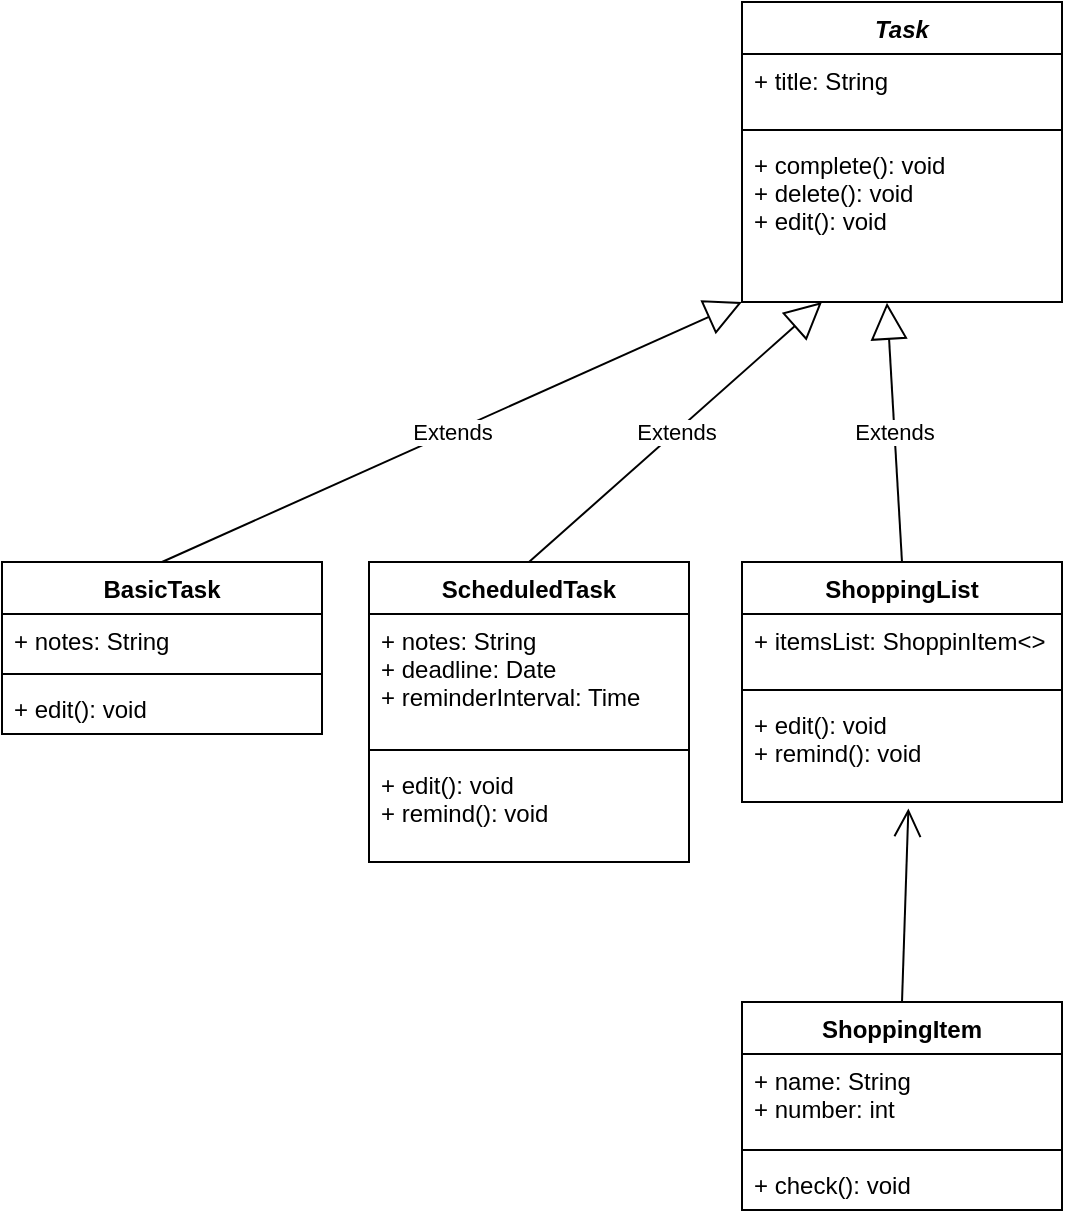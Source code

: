 <mxfile version="13.7.7" type="github">
  <diagram id="C5RBs43oDa-KdzZeNtuy" name="Page-1">
    <mxGraphModel dx="1346" dy="990" grid="1" gridSize="10" guides="1" tooltips="1" connect="1" arrows="1" fold="1" page="1" pageScale="1" pageWidth="827" pageHeight="1169" math="0" shadow="0">
      <root>
        <mxCell id="WIyWlLk6GJQsqaUBKTNV-0" />
        <mxCell id="WIyWlLk6GJQsqaUBKTNV-1" parent="WIyWlLk6GJQsqaUBKTNV-0" />
        <mxCell id="w285jd2p5i2l29Z6StmO-0" value="Task" style="swimlane;fontStyle=3;align=center;verticalAlign=top;childLayout=stackLayout;horizontal=1;startSize=26;horizontalStack=0;resizeParent=1;resizeParentMax=0;resizeLast=0;collapsible=1;marginBottom=0;" vertex="1" parent="WIyWlLk6GJQsqaUBKTNV-1">
          <mxGeometry x="440" y="40" width="160" height="150" as="geometry">
            <mxRectangle x="280" y="200" width="60" height="26" as="alternateBounds" />
          </mxGeometry>
        </mxCell>
        <mxCell id="w285jd2p5i2l29Z6StmO-1" value="+ title: String" style="text;strokeColor=none;fillColor=none;align=left;verticalAlign=top;spacingLeft=4;spacingRight=4;overflow=hidden;rotatable=0;points=[[0,0.5],[1,0.5]];portConstraint=eastwest;" vertex="1" parent="w285jd2p5i2l29Z6StmO-0">
          <mxGeometry y="26" width="160" height="34" as="geometry" />
        </mxCell>
        <mxCell id="w285jd2p5i2l29Z6StmO-2" value="" style="line;strokeWidth=1;fillColor=none;align=left;verticalAlign=middle;spacingTop=-1;spacingLeft=3;spacingRight=3;rotatable=0;labelPosition=right;points=[];portConstraint=eastwest;" vertex="1" parent="w285jd2p5i2l29Z6StmO-0">
          <mxGeometry y="60" width="160" height="8" as="geometry" />
        </mxCell>
        <mxCell id="w285jd2p5i2l29Z6StmO-3" value="+ complete(): void&#xa;+ delete(): void&#xa;+ edit(): void&#xa;&#xa;" style="text;strokeColor=none;fillColor=none;align=left;verticalAlign=top;spacingLeft=4;spacingRight=4;overflow=hidden;rotatable=0;points=[[0,0.5],[1,0.5]];portConstraint=eastwest;" vertex="1" parent="w285jd2p5i2l29Z6StmO-0">
          <mxGeometry y="68" width="160" height="82" as="geometry" />
        </mxCell>
        <mxCell id="w285jd2p5i2l29Z6StmO-8" value="Extends" style="endArrow=block;endSize=16;endFill=0;html=1;entryX=0;entryY=1;entryDx=0;entryDy=0;exitX=0.5;exitY=0;exitDx=0;exitDy=0;" edge="1" parent="WIyWlLk6GJQsqaUBKTNV-1" source="w285jd2p5i2l29Z6StmO-4" target="w285jd2p5i2l29Z6StmO-0">
          <mxGeometry width="160" relative="1" as="geometry">
            <mxPoint x="350" y="280" as="sourcePoint" />
            <mxPoint x="510" y="280" as="targetPoint" />
          </mxGeometry>
        </mxCell>
        <mxCell id="w285jd2p5i2l29Z6StmO-13" value="Extends" style="endArrow=block;endSize=16;endFill=0;html=1;entryX=0.25;entryY=1;entryDx=0;entryDy=0;exitX=0.5;exitY=0;exitDx=0;exitDy=0;" edge="1" parent="WIyWlLk6GJQsqaUBKTNV-1" source="w285jd2p5i2l29Z6StmO-9" target="w285jd2p5i2l29Z6StmO-0">
          <mxGeometry width="160" relative="1" as="geometry">
            <mxPoint x="310" y="260" as="sourcePoint" />
            <mxPoint x="470" y="260" as="targetPoint" />
          </mxGeometry>
        </mxCell>
        <mxCell id="w285jd2p5i2l29Z6StmO-4" value="BasicTask" style="swimlane;fontStyle=1;align=center;verticalAlign=top;childLayout=stackLayout;horizontal=1;startSize=26;horizontalStack=0;resizeParent=1;resizeParentMax=0;resizeLast=0;collapsible=1;marginBottom=0;" vertex="1" parent="WIyWlLk6GJQsqaUBKTNV-1">
          <mxGeometry x="70" y="320" width="160" height="86" as="geometry" />
        </mxCell>
        <mxCell id="w285jd2p5i2l29Z6StmO-5" value="+ notes: String" style="text;strokeColor=none;fillColor=none;align=left;verticalAlign=top;spacingLeft=4;spacingRight=4;overflow=hidden;rotatable=0;points=[[0,0.5],[1,0.5]];portConstraint=eastwest;" vertex="1" parent="w285jd2p5i2l29Z6StmO-4">
          <mxGeometry y="26" width="160" height="26" as="geometry" />
        </mxCell>
        <mxCell id="w285jd2p5i2l29Z6StmO-6" value="" style="line;strokeWidth=1;fillColor=none;align=left;verticalAlign=middle;spacingTop=-1;spacingLeft=3;spacingRight=3;rotatable=0;labelPosition=right;points=[];portConstraint=eastwest;" vertex="1" parent="w285jd2p5i2l29Z6StmO-4">
          <mxGeometry y="52" width="160" height="8" as="geometry" />
        </mxCell>
        <mxCell id="w285jd2p5i2l29Z6StmO-7" value="+ edit(): void" style="text;strokeColor=none;fillColor=none;align=left;verticalAlign=top;spacingLeft=4;spacingRight=4;overflow=hidden;rotatable=0;points=[[0,0.5],[1,0.5]];portConstraint=eastwest;" vertex="1" parent="w285jd2p5i2l29Z6StmO-4">
          <mxGeometry y="60" width="160" height="26" as="geometry" />
        </mxCell>
        <mxCell id="w285jd2p5i2l29Z6StmO-34" value="Extends" style="endArrow=block;endSize=16;endFill=0;html=1;entryX=0.453;entryY=1.004;entryDx=0;entryDy=0;entryPerimeter=0;exitX=0.5;exitY=0;exitDx=0;exitDy=0;" edge="1" parent="WIyWlLk6GJQsqaUBKTNV-1" source="w285jd2p5i2l29Z6StmO-14" target="w285jd2p5i2l29Z6StmO-3">
          <mxGeometry width="160" relative="1" as="geometry">
            <mxPoint x="350" y="290" as="sourcePoint" />
            <mxPoint x="510" y="290" as="targetPoint" />
          </mxGeometry>
        </mxCell>
        <mxCell id="w285jd2p5i2l29Z6StmO-35" value="" style="endArrow=open;endFill=1;endSize=12;html=1;entryX=0.52;entryY=1.062;entryDx=0;entryDy=0;entryPerimeter=0;exitX=0.5;exitY=0;exitDx=0;exitDy=0;" edge="1" parent="WIyWlLk6GJQsqaUBKTNV-1" source="w285jd2p5i2l29Z6StmO-26" target="w285jd2p5i2l29Z6StmO-17">
          <mxGeometry width="160" relative="1" as="geometry">
            <mxPoint x="490" y="520" as="sourcePoint" />
            <mxPoint x="650" y="520" as="targetPoint" />
          </mxGeometry>
        </mxCell>
        <mxCell id="w285jd2p5i2l29Z6StmO-9" value="ScheduledTask" style="swimlane;fontStyle=1;align=center;verticalAlign=top;childLayout=stackLayout;horizontal=1;startSize=26;horizontalStack=0;resizeParent=1;resizeParentMax=0;resizeLast=0;collapsible=1;marginBottom=0;" vertex="1" parent="WIyWlLk6GJQsqaUBKTNV-1">
          <mxGeometry x="253.5" y="320" width="160" height="150" as="geometry" />
        </mxCell>
        <mxCell id="w285jd2p5i2l29Z6StmO-10" value="+ notes: String&#xa;+ deadline: Date&#xa;+ reminderInterval: Time&#xa;" style="text;strokeColor=none;fillColor=none;align=left;verticalAlign=top;spacingLeft=4;spacingRight=4;overflow=hidden;rotatable=0;points=[[0,0.5],[1,0.5]];portConstraint=eastwest;" vertex="1" parent="w285jd2p5i2l29Z6StmO-9">
          <mxGeometry y="26" width="160" height="64" as="geometry" />
        </mxCell>
        <mxCell id="w285jd2p5i2l29Z6StmO-11" value="" style="line;strokeWidth=1;fillColor=none;align=left;verticalAlign=middle;spacingTop=-1;spacingLeft=3;spacingRight=3;rotatable=0;labelPosition=right;points=[];portConstraint=eastwest;" vertex="1" parent="w285jd2p5i2l29Z6StmO-9">
          <mxGeometry y="90" width="160" height="8" as="geometry" />
        </mxCell>
        <mxCell id="w285jd2p5i2l29Z6StmO-12" value="+ edit(): void&#xa;+ remind(): void&#xa;" style="text;strokeColor=none;fillColor=none;align=left;verticalAlign=top;spacingLeft=4;spacingRight=4;overflow=hidden;rotatable=0;points=[[0,0.5],[1,0.5]];portConstraint=eastwest;" vertex="1" parent="w285jd2p5i2l29Z6StmO-9">
          <mxGeometry y="98" width="160" height="52" as="geometry" />
        </mxCell>
        <mxCell id="w285jd2p5i2l29Z6StmO-14" value="ShoppingList" style="swimlane;fontStyle=1;align=center;verticalAlign=top;childLayout=stackLayout;horizontal=1;startSize=26;horizontalStack=0;resizeParent=1;resizeParentMax=0;resizeLast=0;collapsible=1;marginBottom=0;" vertex="1" parent="WIyWlLk6GJQsqaUBKTNV-1">
          <mxGeometry x="440" y="320" width="160" height="120" as="geometry" />
        </mxCell>
        <mxCell id="w285jd2p5i2l29Z6StmO-15" value="+ itemsList: ShoppinItem&lt;&gt;" style="text;strokeColor=none;fillColor=none;align=left;verticalAlign=top;spacingLeft=4;spacingRight=4;overflow=hidden;rotatable=0;points=[[0,0.5],[1,0.5]];portConstraint=eastwest;" vertex="1" parent="w285jd2p5i2l29Z6StmO-14">
          <mxGeometry y="26" width="160" height="34" as="geometry" />
        </mxCell>
        <mxCell id="w285jd2p5i2l29Z6StmO-16" value="" style="line;strokeWidth=1;fillColor=none;align=left;verticalAlign=middle;spacingTop=-1;spacingLeft=3;spacingRight=3;rotatable=0;labelPosition=right;points=[];portConstraint=eastwest;" vertex="1" parent="w285jd2p5i2l29Z6StmO-14">
          <mxGeometry y="60" width="160" height="8" as="geometry" />
        </mxCell>
        <mxCell id="w285jd2p5i2l29Z6StmO-17" value="+ edit(): void&#xa;+ remind(): void&#xa;" style="text;strokeColor=none;fillColor=none;align=left;verticalAlign=top;spacingLeft=4;spacingRight=4;overflow=hidden;rotatable=0;points=[[0,0.5],[1,0.5]];portConstraint=eastwest;" vertex="1" parent="w285jd2p5i2l29Z6StmO-14">
          <mxGeometry y="68" width="160" height="52" as="geometry" />
        </mxCell>
        <mxCell id="w285jd2p5i2l29Z6StmO-26" value="ShoppingItem" style="swimlane;fontStyle=1;align=center;verticalAlign=top;childLayout=stackLayout;horizontal=1;startSize=26;horizontalStack=0;resizeParent=1;resizeParentMax=0;resizeLast=0;collapsible=1;marginBottom=0;" vertex="1" parent="WIyWlLk6GJQsqaUBKTNV-1">
          <mxGeometry x="440" y="540" width="160" height="104" as="geometry" />
        </mxCell>
        <mxCell id="w285jd2p5i2l29Z6StmO-27" value="+ name: String&#xa;+ number: int&#xa;" style="text;strokeColor=none;fillColor=none;align=left;verticalAlign=top;spacingLeft=4;spacingRight=4;overflow=hidden;rotatable=0;points=[[0,0.5],[1,0.5]];portConstraint=eastwest;" vertex="1" parent="w285jd2p5i2l29Z6StmO-26">
          <mxGeometry y="26" width="160" height="44" as="geometry" />
        </mxCell>
        <mxCell id="w285jd2p5i2l29Z6StmO-28" value="" style="line;strokeWidth=1;fillColor=none;align=left;verticalAlign=middle;spacingTop=-1;spacingLeft=3;spacingRight=3;rotatable=0;labelPosition=right;points=[];portConstraint=eastwest;" vertex="1" parent="w285jd2p5i2l29Z6StmO-26">
          <mxGeometry y="70" width="160" height="8" as="geometry" />
        </mxCell>
        <mxCell id="w285jd2p5i2l29Z6StmO-29" value="+ check(): void" style="text;strokeColor=none;fillColor=none;align=left;verticalAlign=top;spacingLeft=4;spacingRight=4;overflow=hidden;rotatable=0;points=[[0,0.5],[1,0.5]];portConstraint=eastwest;" vertex="1" parent="w285jd2p5i2l29Z6StmO-26">
          <mxGeometry y="78" width="160" height="26" as="geometry" />
        </mxCell>
      </root>
    </mxGraphModel>
  </diagram>
</mxfile>
